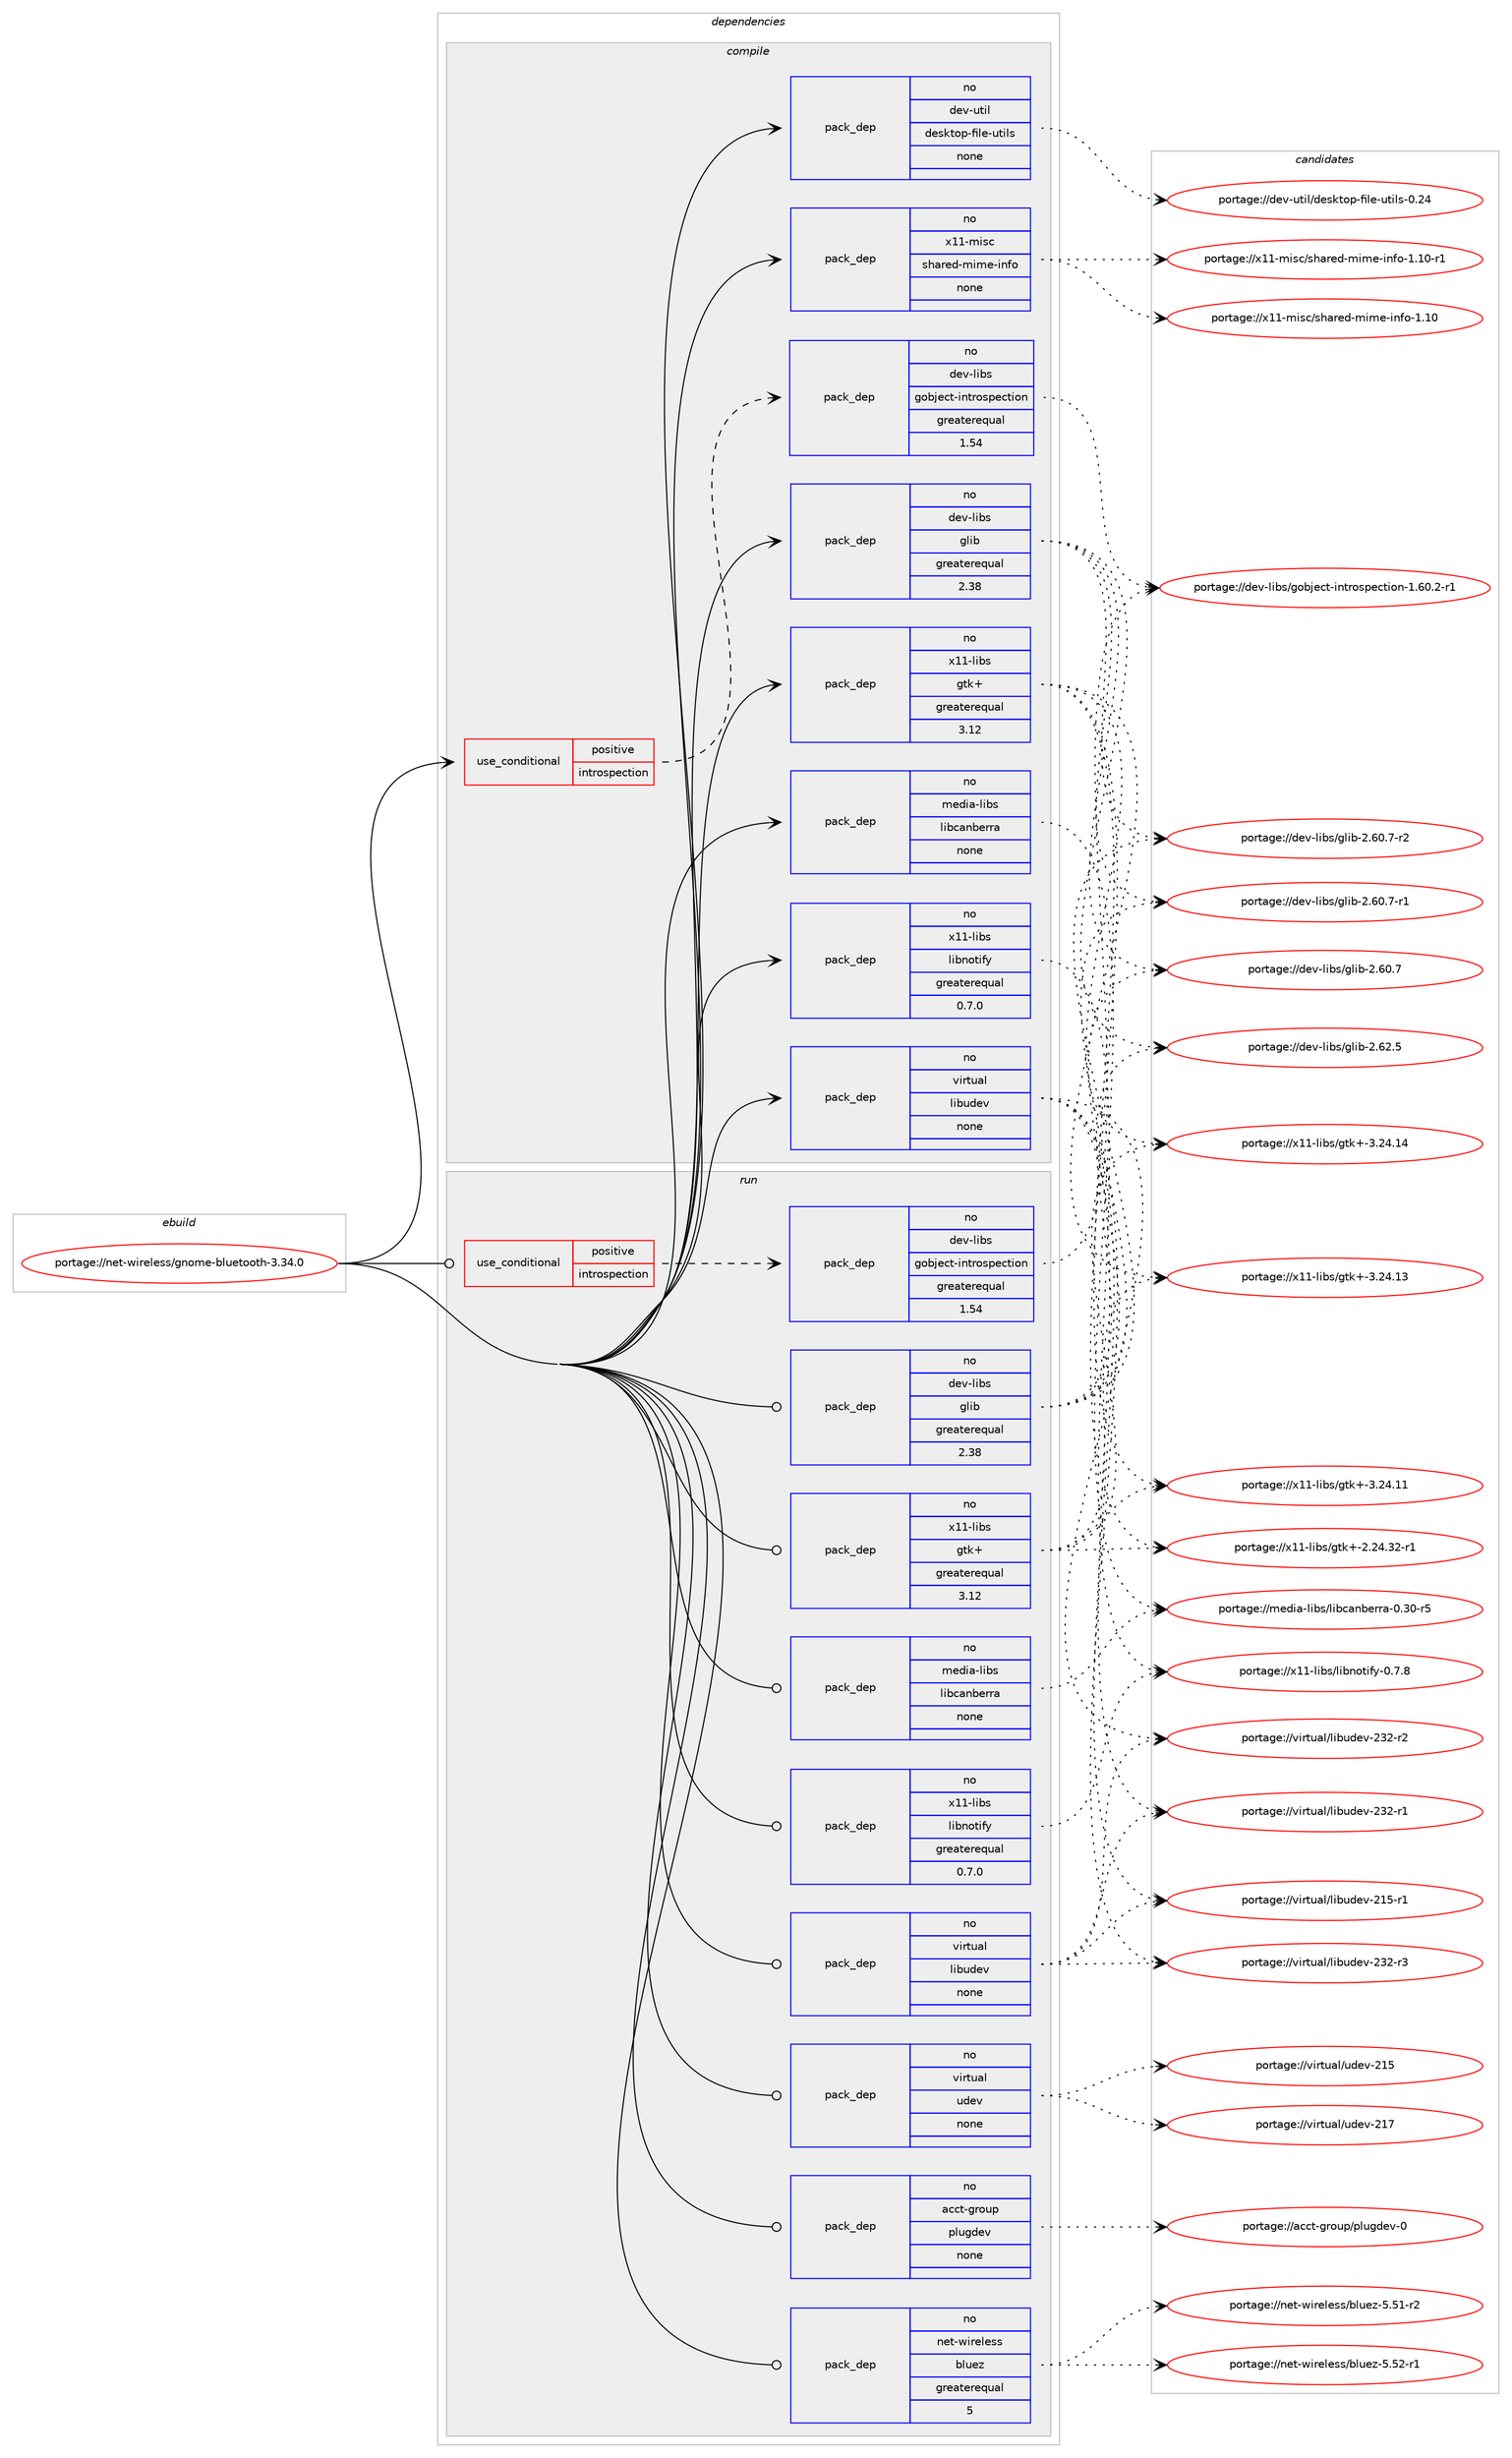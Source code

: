digraph prolog {

# *************
# Graph options
# *************

newrank=true;
concentrate=true;
compound=true;
graph [rankdir=LR,fontname=Helvetica,fontsize=10,ranksep=1.5];#, ranksep=2.5, nodesep=0.2];
edge  [arrowhead=vee];
node  [fontname=Helvetica,fontsize=10];

# **********
# The ebuild
# **********

subgraph cluster_leftcol {
color=gray;
rank=same;
label=<<i>ebuild</i>>;
id [label="portage://net-wireless/gnome-bluetooth-3.34.0", color=red, width=4, href="../net-wireless/gnome-bluetooth-3.34.0.svg"];
}

# ****************
# The dependencies
# ****************

subgraph cluster_midcol {
color=gray;
label=<<i>dependencies</i>>;
subgraph cluster_compile {
fillcolor="#eeeeee";
style=filled;
label=<<i>compile</i>>;
subgraph cond12818 {
dependency65867 [label=<<TABLE BORDER="0" CELLBORDER="1" CELLSPACING="0" CELLPADDING="4"><TR><TD ROWSPAN="3" CELLPADDING="10">use_conditional</TD></TR><TR><TD>positive</TD></TR><TR><TD>introspection</TD></TR></TABLE>>, shape=none, color=red];
subgraph pack51733 {
dependency65868 [label=<<TABLE BORDER="0" CELLBORDER="1" CELLSPACING="0" CELLPADDING="4" WIDTH="220"><TR><TD ROWSPAN="6" CELLPADDING="30">pack_dep</TD></TR><TR><TD WIDTH="110">no</TD></TR><TR><TD>dev-libs</TD></TR><TR><TD>gobject-introspection</TD></TR><TR><TD>greaterequal</TD></TR><TR><TD>1.54</TD></TR></TABLE>>, shape=none, color=blue];
}
dependency65867:e -> dependency65868:w [weight=20,style="dashed",arrowhead="vee"];
}
id:e -> dependency65867:w [weight=20,style="solid",arrowhead="vee"];
subgraph pack51734 {
dependency65869 [label=<<TABLE BORDER="0" CELLBORDER="1" CELLSPACING="0" CELLPADDING="4" WIDTH="220"><TR><TD ROWSPAN="6" CELLPADDING="30">pack_dep</TD></TR><TR><TD WIDTH="110">no</TD></TR><TR><TD>dev-libs</TD></TR><TR><TD>glib</TD></TR><TR><TD>greaterequal</TD></TR><TR><TD>2.38</TD></TR></TABLE>>, shape=none, color=blue];
}
id:e -> dependency65869:w [weight=20,style="solid",arrowhead="vee"];
subgraph pack51735 {
dependency65870 [label=<<TABLE BORDER="0" CELLBORDER="1" CELLSPACING="0" CELLPADDING="4" WIDTH="220"><TR><TD ROWSPAN="6" CELLPADDING="30">pack_dep</TD></TR><TR><TD WIDTH="110">no</TD></TR><TR><TD>dev-util</TD></TR><TR><TD>desktop-file-utils</TD></TR><TR><TD>none</TD></TR><TR><TD></TD></TR></TABLE>>, shape=none, color=blue];
}
id:e -> dependency65870:w [weight=20,style="solid",arrowhead="vee"];
subgraph pack51736 {
dependency65871 [label=<<TABLE BORDER="0" CELLBORDER="1" CELLSPACING="0" CELLPADDING="4" WIDTH="220"><TR><TD ROWSPAN="6" CELLPADDING="30">pack_dep</TD></TR><TR><TD WIDTH="110">no</TD></TR><TR><TD>media-libs</TD></TR><TR><TD>libcanberra</TD></TR><TR><TD>none</TD></TR><TR><TD></TD></TR></TABLE>>, shape=none, color=blue];
}
id:e -> dependency65871:w [weight=20,style="solid",arrowhead="vee"];
subgraph pack51737 {
dependency65872 [label=<<TABLE BORDER="0" CELLBORDER="1" CELLSPACING="0" CELLPADDING="4" WIDTH="220"><TR><TD ROWSPAN="6" CELLPADDING="30">pack_dep</TD></TR><TR><TD WIDTH="110">no</TD></TR><TR><TD>virtual</TD></TR><TR><TD>libudev</TD></TR><TR><TD>none</TD></TR><TR><TD></TD></TR></TABLE>>, shape=none, color=blue];
}
id:e -> dependency65872:w [weight=20,style="solid",arrowhead="vee"];
subgraph pack51738 {
dependency65873 [label=<<TABLE BORDER="0" CELLBORDER="1" CELLSPACING="0" CELLPADDING="4" WIDTH="220"><TR><TD ROWSPAN="6" CELLPADDING="30">pack_dep</TD></TR><TR><TD WIDTH="110">no</TD></TR><TR><TD>x11-libs</TD></TR><TR><TD>gtk+</TD></TR><TR><TD>greaterequal</TD></TR><TR><TD>3.12</TD></TR></TABLE>>, shape=none, color=blue];
}
id:e -> dependency65873:w [weight=20,style="solid",arrowhead="vee"];
subgraph pack51739 {
dependency65874 [label=<<TABLE BORDER="0" CELLBORDER="1" CELLSPACING="0" CELLPADDING="4" WIDTH="220"><TR><TD ROWSPAN="6" CELLPADDING="30">pack_dep</TD></TR><TR><TD WIDTH="110">no</TD></TR><TR><TD>x11-libs</TD></TR><TR><TD>libnotify</TD></TR><TR><TD>greaterequal</TD></TR><TR><TD>0.7.0</TD></TR></TABLE>>, shape=none, color=blue];
}
id:e -> dependency65874:w [weight=20,style="solid",arrowhead="vee"];
subgraph pack51740 {
dependency65875 [label=<<TABLE BORDER="0" CELLBORDER="1" CELLSPACING="0" CELLPADDING="4" WIDTH="220"><TR><TD ROWSPAN="6" CELLPADDING="30">pack_dep</TD></TR><TR><TD WIDTH="110">no</TD></TR><TR><TD>x11-misc</TD></TR><TR><TD>shared-mime-info</TD></TR><TR><TD>none</TD></TR><TR><TD></TD></TR></TABLE>>, shape=none, color=blue];
}
id:e -> dependency65875:w [weight=20,style="solid",arrowhead="vee"];
}
subgraph cluster_compileandrun {
fillcolor="#eeeeee";
style=filled;
label=<<i>compile and run</i>>;
}
subgraph cluster_run {
fillcolor="#eeeeee";
style=filled;
label=<<i>run</i>>;
subgraph cond12819 {
dependency65876 [label=<<TABLE BORDER="0" CELLBORDER="1" CELLSPACING="0" CELLPADDING="4"><TR><TD ROWSPAN="3" CELLPADDING="10">use_conditional</TD></TR><TR><TD>positive</TD></TR><TR><TD>introspection</TD></TR></TABLE>>, shape=none, color=red];
subgraph pack51741 {
dependency65877 [label=<<TABLE BORDER="0" CELLBORDER="1" CELLSPACING="0" CELLPADDING="4" WIDTH="220"><TR><TD ROWSPAN="6" CELLPADDING="30">pack_dep</TD></TR><TR><TD WIDTH="110">no</TD></TR><TR><TD>dev-libs</TD></TR><TR><TD>gobject-introspection</TD></TR><TR><TD>greaterequal</TD></TR><TR><TD>1.54</TD></TR></TABLE>>, shape=none, color=blue];
}
dependency65876:e -> dependency65877:w [weight=20,style="dashed",arrowhead="vee"];
}
id:e -> dependency65876:w [weight=20,style="solid",arrowhead="odot"];
subgraph pack51742 {
dependency65878 [label=<<TABLE BORDER="0" CELLBORDER="1" CELLSPACING="0" CELLPADDING="4" WIDTH="220"><TR><TD ROWSPAN="6" CELLPADDING="30">pack_dep</TD></TR><TR><TD WIDTH="110">no</TD></TR><TR><TD>acct-group</TD></TR><TR><TD>plugdev</TD></TR><TR><TD>none</TD></TR><TR><TD></TD></TR></TABLE>>, shape=none, color=blue];
}
id:e -> dependency65878:w [weight=20,style="solid",arrowhead="odot"];
subgraph pack51743 {
dependency65879 [label=<<TABLE BORDER="0" CELLBORDER="1" CELLSPACING="0" CELLPADDING="4" WIDTH="220"><TR><TD ROWSPAN="6" CELLPADDING="30">pack_dep</TD></TR><TR><TD WIDTH="110">no</TD></TR><TR><TD>dev-libs</TD></TR><TR><TD>glib</TD></TR><TR><TD>greaterequal</TD></TR><TR><TD>2.38</TD></TR></TABLE>>, shape=none, color=blue];
}
id:e -> dependency65879:w [weight=20,style="solid",arrowhead="odot"];
subgraph pack51744 {
dependency65880 [label=<<TABLE BORDER="0" CELLBORDER="1" CELLSPACING="0" CELLPADDING="4" WIDTH="220"><TR><TD ROWSPAN="6" CELLPADDING="30">pack_dep</TD></TR><TR><TD WIDTH="110">no</TD></TR><TR><TD>media-libs</TD></TR><TR><TD>libcanberra</TD></TR><TR><TD>none</TD></TR><TR><TD></TD></TR></TABLE>>, shape=none, color=blue];
}
id:e -> dependency65880:w [weight=20,style="solid",arrowhead="odot"];
subgraph pack51745 {
dependency65881 [label=<<TABLE BORDER="0" CELLBORDER="1" CELLSPACING="0" CELLPADDING="4" WIDTH="220"><TR><TD ROWSPAN="6" CELLPADDING="30">pack_dep</TD></TR><TR><TD WIDTH="110">no</TD></TR><TR><TD>net-wireless</TD></TR><TR><TD>bluez</TD></TR><TR><TD>greaterequal</TD></TR><TR><TD>5</TD></TR></TABLE>>, shape=none, color=blue];
}
id:e -> dependency65881:w [weight=20,style="solid",arrowhead="odot"];
subgraph pack51746 {
dependency65882 [label=<<TABLE BORDER="0" CELLBORDER="1" CELLSPACING="0" CELLPADDING="4" WIDTH="220"><TR><TD ROWSPAN="6" CELLPADDING="30">pack_dep</TD></TR><TR><TD WIDTH="110">no</TD></TR><TR><TD>virtual</TD></TR><TR><TD>libudev</TD></TR><TR><TD>none</TD></TR><TR><TD></TD></TR></TABLE>>, shape=none, color=blue];
}
id:e -> dependency65882:w [weight=20,style="solid",arrowhead="odot"];
subgraph pack51747 {
dependency65883 [label=<<TABLE BORDER="0" CELLBORDER="1" CELLSPACING="0" CELLPADDING="4" WIDTH="220"><TR><TD ROWSPAN="6" CELLPADDING="30">pack_dep</TD></TR><TR><TD WIDTH="110">no</TD></TR><TR><TD>virtual</TD></TR><TR><TD>udev</TD></TR><TR><TD>none</TD></TR><TR><TD></TD></TR></TABLE>>, shape=none, color=blue];
}
id:e -> dependency65883:w [weight=20,style="solid",arrowhead="odot"];
subgraph pack51748 {
dependency65884 [label=<<TABLE BORDER="0" CELLBORDER="1" CELLSPACING="0" CELLPADDING="4" WIDTH="220"><TR><TD ROWSPAN="6" CELLPADDING="30">pack_dep</TD></TR><TR><TD WIDTH="110">no</TD></TR><TR><TD>x11-libs</TD></TR><TR><TD>gtk+</TD></TR><TR><TD>greaterequal</TD></TR><TR><TD>3.12</TD></TR></TABLE>>, shape=none, color=blue];
}
id:e -> dependency65884:w [weight=20,style="solid",arrowhead="odot"];
subgraph pack51749 {
dependency65885 [label=<<TABLE BORDER="0" CELLBORDER="1" CELLSPACING="0" CELLPADDING="4" WIDTH="220"><TR><TD ROWSPAN="6" CELLPADDING="30">pack_dep</TD></TR><TR><TD WIDTH="110">no</TD></TR><TR><TD>x11-libs</TD></TR><TR><TD>libnotify</TD></TR><TR><TD>greaterequal</TD></TR><TR><TD>0.7.0</TD></TR></TABLE>>, shape=none, color=blue];
}
id:e -> dependency65885:w [weight=20,style="solid",arrowhead="odot"];
}
}

# **************
# The candidates
# **************

subgraph cluster_choices {
rank=same;
color=gray;
label=<<i>candidates</i>>;

subgraph choice51733 {
color=black;
nodesep=1;
choice10010111845108105981154710311198106101991164510511011611411111511210199116105111110454946544846504511449 [label="portage://dev-libs/gobject-introspection-1.60.2-r1", color=red, width=4,href="../dev-libs/gobject-introspection-1.60.2-r1.svg"];
dependency65868:e -> choice10010111845108105981154710311198106101991164510511011611411111511210199116105111110454946544846504511449:w [style=dotted,weight="100"];
}
subgraph choice51734 {
color=black;
nodesep=1;
choice1001011184510810598115471031081059845504654504653 [label="portage://dev-libs/glib-2.62.5", color=red, width=4,href="../dev-libs/glib-2.62.5.svg"];
choice10010111845108105981154710310810598455046544846554511450 [label="portage://dev-libs/glib-2.60.7-r2", color=red, width=4,href="../dev-libs/glib-2.60.7-r2.svg"];
choice10010111845108105981154710310810598455046544846554511449 [label="portage://dev-libs/glib-2.60.7-r1", color=red, width=4,href="../dev-libs/glib-2.60.7-r1.svg"];
choice1001011184510810598115471031081059845504654484655 [label="portage://dev-libs/glib-2.60.7", color=red, width=4,href="../dev-libs/glib-2.60.7.svg"];
dependency65869:e -> choice1001011184510810598115471031081059845504654504653:w [style=dotted,weight="100"];
dependency65869:e -> choice10010111845108105981154710310810598455046544846554511450:w [style=dotted,weight="100"];
dependency65869:e -> choice10010111845108105981154710310810598455046544846554511449:w [style=dotted,weight="100"];
dependency65869:e -> choice1001011184510810598115471031081059845504654484655:w [style=dotted,weight="100"];
}
subgraph choice51735 {
color=black;
nodesep=1;
choice100101118451171161051084710010111510711611111245102105108101451171161051081154548465052 [label="portage://dev-util/desktop-file-utils-0.24", color=red, width=4,href="../dev-util/desktop-file-utils-0.24.svg"];
dependency65870:e -> choice100101118451171161051084710010111510711611111245102105108101451171161051081154548465052:w [style=dotted,weight="100"];
}
subgraph choice51736 {
color=black;
nodesep=1;
choice10910110010597451081059811547108105989997110981011141149745484651484511453 [label="portage://media-libs/libcanberra-0.30-r5", color=red, width=4,href="../media-libs/libcanberra-0.30-r5.svg"];
dependency65871:e -> choice10910110010597451081059811547108105989997110981011141149745484651484511453:w [style=dotted,weight="100"];
}
subgraph choice51737 {
color=black;
nodesep=1;
choice118105114116117971084710810598117100101118455051504511451 [label="portage://virtual/libudev-232-r3", color=red, width=4,href="../virtual/libudev-232-r3.svg"];
choice118105114116117971084710810598117100101118455051504511450 [label="portage://virtual/libudev-232-r2", color=red, width=4,href="../virtual/libudev-232-r2.svg"];
choice118105114116117971084710810598117100101118455051504511449 [label="portage://virtual/libudev-232-r1", color=red, width=4,href="../virtual/libudev-232-r1.svg"];
choice118105114116117971084710810598117100101118455049534511449 [label="portage://virtual/libudev-215-r1", color=red, width=4,href="../virtual/libudev-215-r1.svg"];
dependency65872:e -> choice118105114116117971084710810598117100101118455051504511451:w [style=dotted,weight="100"];
dependency65872:e -> choice118105114116117971084710810598117100101118455051504511450:w [style=dotted,weight="100"];
dependency65872:e -> choice118105114116117971084710810598117100101118455051504511449:w [style=dotted,weight="100"];
dependency65872:e -> choice118105114116117971084710810598117100101118455049534511449:w [style=dotted,weight="100"];
}
subgraph choice51738 {
color=black;
nodesep=1;
choice1204949451081059811547103116107434551465052464952 [label="portage://x11-libs/gtk+-3.24.14", color=red, width=4,href="../x11-libs/gtk+-3.24.14.svg"];
choice1204949451081059811547103116107434551465052464951 [label="portage://x11-libs/gtk+-3.24.13", color=red, width=4,href="../x11-libs/gtk+-3.24.13.svg"];
choice1204949451081059811547103116107434551465052464949 [label="portage://x11-libs/gtk+-3.24.11", color=red, width=4,href="../x11-libs/gtk+-3.24.11.svg"];
choice12049494510810598115471031161074345504650524651504511449 [label="portage://x11-libs/gtk+-2.24.32-r1", color=red, width=4,href="../x11-libs/gtk+-2.24.32-r1.svg"];
dependency65873:e -> choice1204949451081059811547103116107434551465052464952:w [style=dotted,weight="100"];
dependency65873:e -> choice1204949451081059811547103116107434551465052464951:w [style=dotted,weight="100"];
dependency65873:e -> choice1204949451081059811547103116107434551465052464949:w [style=dotted,weight="100"];
dependency65873:e -> choice12049494510810598115471031161074345504650524651504511449:w [style=dotted,weight="100"];
}
subgraph choice51739 {
color=black;
nodesep=1;
choice120494945108105981154710810598110111116105102121454846554656 [label="portage://x11-libs/libnotify-0.7.8", color=red, width=4,href="../x11-libs/libnotify-0.7.8.svg"];
dependency65874:e -> choice120494945108105981154710810598110111116105102121454846554656:w [style=dotted,weight="100"];
}
subgraph choice51740 {
color=black;
nodesep=1;
choice120494945109105115994711510497114101100451091051091014510511010211145494649484511449 [label="portage://x11-misc/shared-mime-info-1.10-r1", color=red, width=4,href="../x11-misc/shared-mime-info-1.10-r1.svg"];
choice12049494510910511599471151049711410110045109105109101451051101021114549464948 [label="portage://x11-misc/shared-mime-info-1.10", color=red, width=4,href="../x11-misc/shared-mime-info-1.10.svg"];
dependency65875:e -> choice120494945109105115994711510497114101100451091051091014510511010211145494649484511449:w [style=dotted,weight="100"];
dependency65875:e -> choice12049494510910511599471151049711410110045109105109101451051101021114549464948:w [style=dotted,weight="100"];
}
subgraph choice51741 {
color=black;
nodesep=1;
choice10010111845108105981154710311198106101991164510511011611411111511210199116105111110454946544846504511449 [label="portage://dev-libs/gobject-introspection-1.60.2-r1", color=red, width=4,href="../dev-libs/gobject-introspection-1.60.2-r1.svg"];
dependency65877:e -> choice10010111845108105981154710311198106101991164510511011611411111511210199116105111110454946544846504511449:w [style=dotted,weight="100"];
}
subgraph choice51742 {
color=black;
nodesep=1;
choice97999911645103114111117112471121081171031001011184548 [label="portage://acct-group/plugdev-0", color=red, width=4,href="../acct-group/plugdev-0.svg"];
dependency65878:e -> choice97999911645103114111117112471121081171031001011184548:w [style=dotted,weight="100"];
}
subgraph choice51743 {
color=black;
nodesep=1;
choice1001011184510810598115471031081059845504654504653 [label="portage://dev-libs/glib-2.62.5", color=red, width=4,href="../dev-libs/glib-2.62.5.svg"];
choice10010111845108105981154710310810598455046544846554511450 [label="portage://dev-libs/glib-2.60.7-r2", color=red, width=4,href="../dev-libs/glib-2.60.7-r2.svg"];
choice10010111845108105981154710310810598455046544846554511449 [label="portage://dev-libs/glib-2.60.7-r1", color=red, width=4,href="../dev-libs/glib-2.60.7-r1.svg"];
choice1001011184510810598115471031081059845504654484655 [label="portage://dev-libs/glib-2.60.7", color=red, width=4,href="../dev-libs/glib-2.60.7.svg"];
dependency65879:e -> choice1001011184510810598115471031081059845504654504653:w [style=dotted,weight="100"];
dependency65879:e -> choice10010111845108105981154710310810598455046544846554511450:w [style=dotted,weight="100"];
dependency65879:e -> choice10010111845108105981154710310810598455046544846554511449:w [style=dotted,weight="100"];
dependency65879:e -> choice1001011184510810598115471031081059845504654484655:w [style=dotted,weight="100"];
}
subgraph choice51744 {
color=black;
nodesep=1;
choice10910110010597451081059811547108105989997110981011141149745484651484511453 [label="portage://media-libs/libcanberra-0.30-r5", color=red, width=4,href="../media-libs/libcanberra-0.30-r5.svg"];
dependency65880:e -> choice10910110010597451081059811547108105989997110981011141149745484651484511453:w [style=dotted,weight="100"];
}
subgraph choice51745 {
color=black;
nodesep=1;
choice11010111645119105114101108101115115479810811710112245534653504511449 [label="portage://net-wireless/bluez-5.52-r1", color=red, width=4,href="../net-wireless/bluez-5.52-r1.svg"];
choice11010111645119105114101108101115115479810811710112245534653494511450 [label="portage://net-wireless/bluez-5.51-r2", color=red, width=4,href="../net-wireless/bluez-5.51-r2.svg"];
dependency65881:e -> choice11010111645119105114101108101115115479810811710112245534653504511449:w [style=dotted,weight="100"];
dependency65881:e -> choice11010111645119105114101108101115115479810811710112245534653494511450:w [style=dotted,weight="100"];
}
subgraph choice51746 {
color=black;
nodesep=1;
choice118105114116117971084710810598117100101118455051504511451 [label="portage://virtual/libudev-232-r3", color=red, width=4,href="../virtual/libudev-232-r3.svg"];
choice118105114116117971084710810598117100101118455051504511450 [label="portage://virtual/libudev-232-r2", color=red, width=4,href="../virtual/libudev-232-r2.svg"];
choice118105114116117971084710810598117100101118455051504511449 [label="portage://virtual/libudev-232-r1", color=red, width=4,href="../virtual/libudev-232-r1.svg"];
choice118105114116117971084710810598117100101118455049534511449 [label="portage://virtual/libudev-215-r1", color=red, width=4,href="../virtual/libudev-215-r1.svg"];
dependency65882:e -> choice118105114116117971084710810598117100101118455051504511451:w [style=dotted,weight="100"];
dependency65882:e -> choice118105114116117971084710810598117100101118455051504511450:w [style=dotted,weight="100"];
dependency65882:e -> choice118105114116117971084710810598117100101118455051504511449:w [style=dotted,weight="100"];
dependency65882:e -> choice118105114116117971084710810598117100101118455049534511449:w [style=dotted,weight="100"];
}
subgraph choice51747 {
color=black;
nodesep=1;
choice118105114116117971084711710010111845504955 [label="portage://virtual/udev-217", color=red, width=4,href="../virtual/udev-217.svg"];
choice118105114116117971084711710010111845504953 [label="portage://virtual/udev-215", color=red, width=4,href="../virtual/udev-215.svg"];
dependency65883:e -> choice118105114116117971084711710010111845504955:w [style=dotted,weight="100"];
dependency65883:e -> choice118105114116117971084711710010111845504953:w [style=dotted,weight="100"];
}
subgraph choice51748 {
color=black;
nodesep=1;
choice1204949451081059811547103116107434551465052464952 [label="portage://x11-libs/gtk+-3.24.14", color=red, width=4,href="../x11-libs/gtk+-3.24.14.svg"];
choice1204949451081059811547103116107434551465052464951 [label="portage://x11-libs/gtk+-3.24.13", color=red, width=4,href="../x11-libs/gtk+-3.24.13.svg"];
choice1204949451081059811547103116107434551465052464949 [label="portage://x11-libs/gtk+-3.24.11", color=red, width=4,href="../x11-libs/gtk+-3.24.11.svg"];
choice12049494510810598115471031161074345504650524651504511449 [label="portage://x11-libs/gtk+-2.24.32-r1", color=red, width=4,href="../x11-libs/gtk+-2.24.32-r1.svg"];
dependency65884:e -> choice1204949451081059811547103116107434551465052464952:w [style=dotted,weight="100"];
dependency65884:e -> choice1204949451081059811547103116107434551465052464951:w [style=dotted,weight="100"];
dependency65884:e -> choice1204949451081059811547103116107434551465052464949:w [style=dotted,weight="100"];
dependency65884:e -> choice12049494510810598115471031161074345504650524651504511449:w [style=dotted,weight="100"];
}
subgraph choice51749 {
color=black;
nodesep=1;
choice120494945108105981154710810598110111116105102121454846554656 [label="portage://x11-libs/libnotify-0.7.8", color=red, width=4,href="../x11-libs/libnotify-0.7.8.svg"];
dependency65885:e -> choice120494945108105981154710810598110111116105102121454846554656:w [style=dotted,weight="100"];
}
}

}
